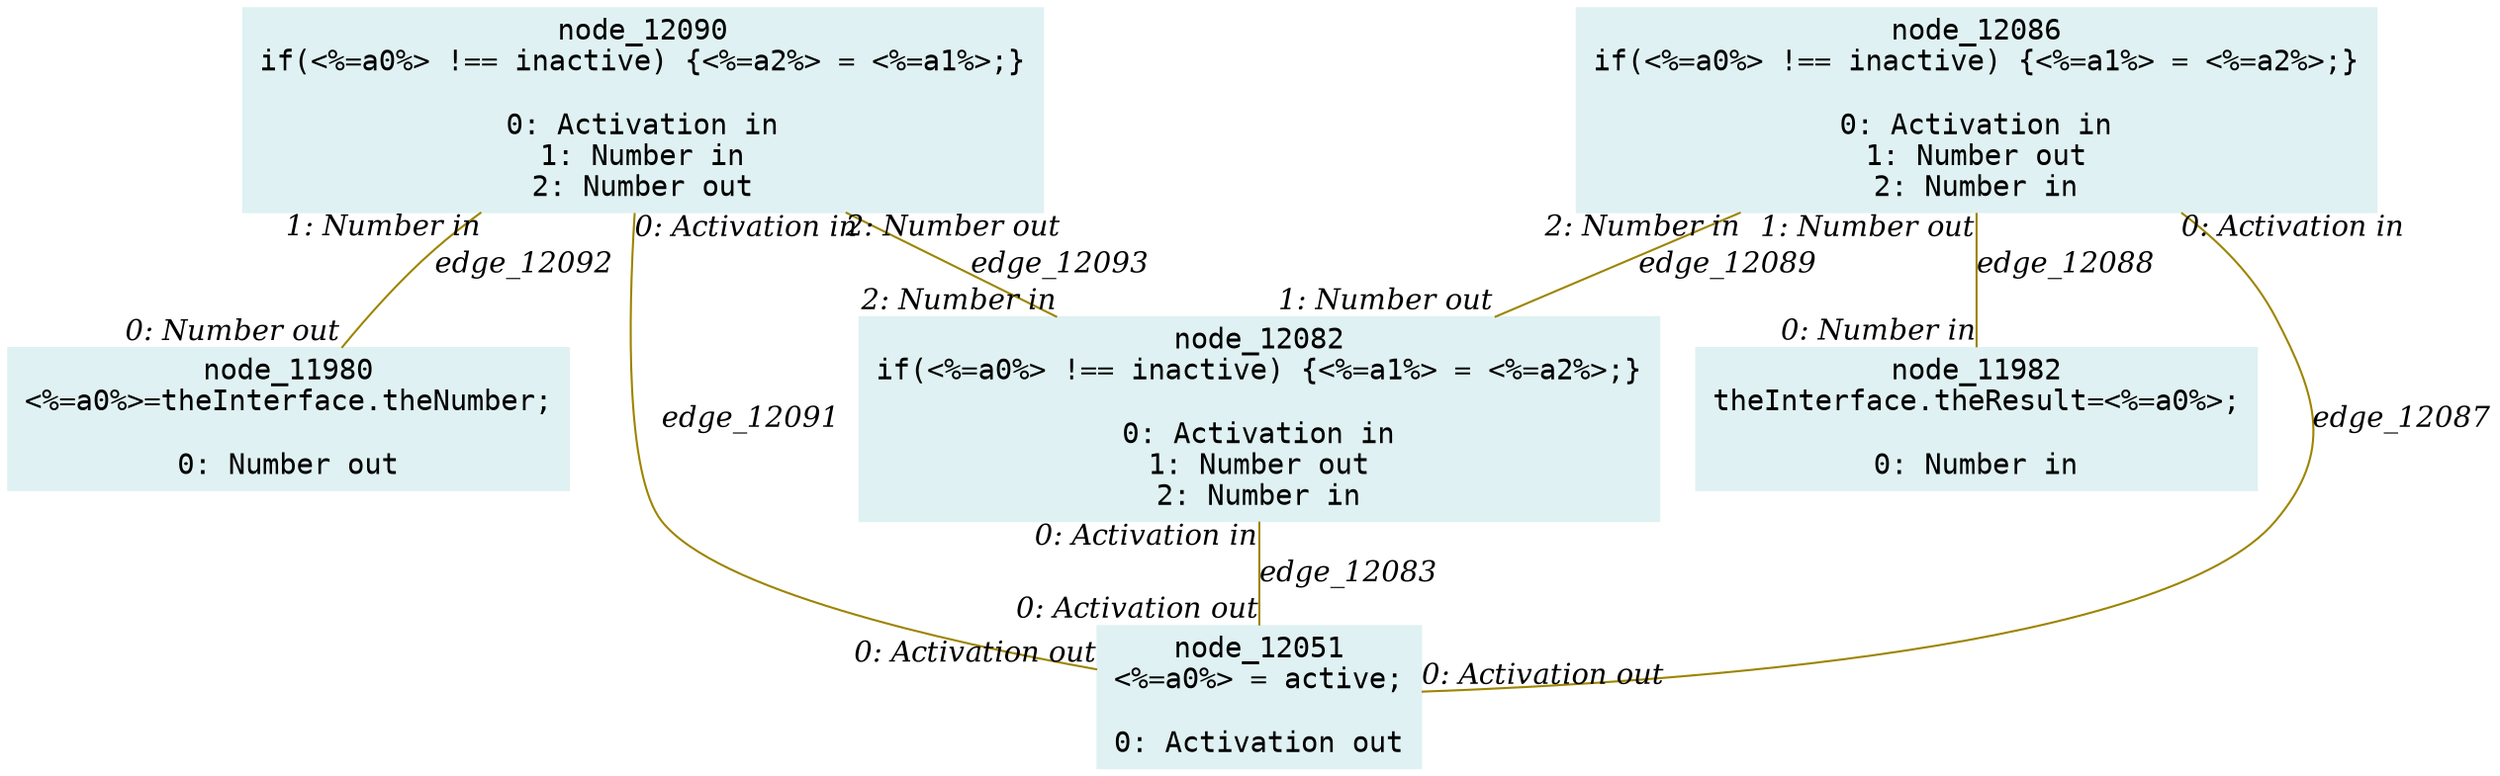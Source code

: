 digraph g{node_11980 [shape="box", style="filled", color="#dff1f2", fontname="Courier", label="node_11980
<%=a0%>=theInterface.theNumber;

0: Number out" ]
node_11982 [shape="box", style="filled", color="#dff1f2", fontname="Courier", label="node_11982
theInterface.theResult=<%=a0%>;

0: Number in" ]
node_12051 [shape="box", style="filled", color="#dff1f2", fontname="Courier", label="node_12051
<%=a0%> = active;

0: Activation out" ]
node_12082 [shape="box", style="filled", color="#dff1f2", fontname="Courier", label="node_12082
if(<%=a0%> !== inactive) {<%=a1%> = <%=a2%>;}

0: Activation in
1: Number out
2: Number in" ]
node_12086 [shape="box", style="filled", color="#dff1f2", fontname="Courier", label="node_12086
if(<%=a0%> !== inactive) {<%=a1%> = <%=a2%>;}

0: Activation in
1: Number out
2: Number in" ]
node_12090 [shape="box", style="filled", color="#dff1f2", fontname="Courier", label="node_12090
if(<%=a0%> !== inactive) {<%=a2%> = <%=a1%>;}

0: Activation in
1: Number in
2: Number out" ]
node_12082 -> node_12051 [dir=none, arrowHead=none, fontname="Times-Italic", arrowsize=1, color="#9d8400", label="edge_12083",  headlabel="0: Activation out", taillabel="0: Activation in" ]
node_12086 -> node_12051 [dir=none, arrowHead=none, fontname="Times-Italic", arrowsize=1, color="#9d8400", label="edge_12087",  headlabel="0: Activation out", taillabel="0: Activation in" ]
node_12086 -> node_11982 [dir=none, arrowHead=none, fontname="Times-Italic", arrowsize=1, color="#9d8400", label="edge_12088",  headlabel="0: Number in", taillabel="1: Number out" ]
node_12086 -> node_12082 [dir=none, arrowHead=none, fontname="Times-Italic", arrowsize=1, color="#9d8400", label="edge_12089",  headlabel="1: Number out", taillabel="2: Number in" ]
node_12090 -> node_12051 [dir=none, arrowHead=none, fontname="Times-Italic", arrowsize=1, color="#9d8400", label="edge_12091",  headlabel="0: Activation out", taillabel="0: Activation in" ]
node_12090 -> node_11980 [dir=none, arrowHead=none, fontname="Times-Italic", arrowsize=1, color="#9d8400", label="edge_12092",  headlabel="0: Number out", taillabel="1: Number in" ]
node_12090 -> node_12082 [dir=none, arrowHead=none, fontname="Times-Italic", arrowsize=1, color="#9d8400", label="edge_12093",  headlabel="2: Number in", taillabel="2: Number out" ]
}